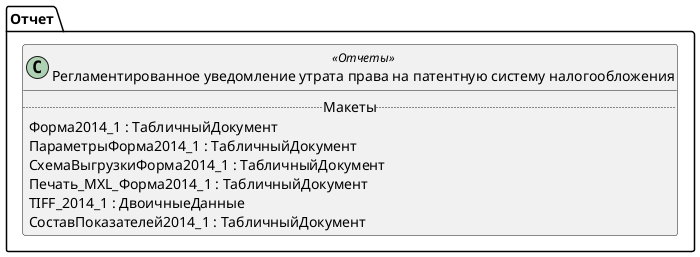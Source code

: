 ﻿@startuml РегламентированноеУведомлениеУтратаПраваПатент
'!include templates.wsd
'..\include templates.wsd
class Отчет.РегламентированноеУведомлениеУтратаПраваПатент as "Регламентированное уведомление утрата права на патентную систему налогообложения" <<Отчеты>>
{
..Макеты..
Форма2014_1 : ТабличныйДокумент
ПараметрыФорма2014_1 : ТабличныйДокумент
СхемаВыгрузкиФорма2014_1 : ТабличныйДокумент
Печать_MXL_Форма2014_1 : ТабличныйДокумент
TIFF_2014_1 : ДвоичныеДанные
СоставПоказателей2014_1 : ТабличныйДокумент
}
@enduml
